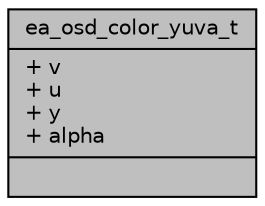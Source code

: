 digraph "ea_osd_color_yuva_t"
{
 // INTERACTIVE_SVG=YES
 // LATEX_PDF_SIZE
  bgcolor="transparent";
  edge [fontname="Helvetica",fontsize="10",labelfontname="Helvetica",labelfontsize="10"];
  node [fontname="Helvetica",fontsize="10",shape=record];
  Node1 [label="{ea_osd_color_yuva_t\n|+ v\l+ u\l+ y\l+ alpha\l|}",height=0.2,width=0.4,color="black", fillcolor="grey75", style="filled", fontcolor="black",tooltip=" "];
}
